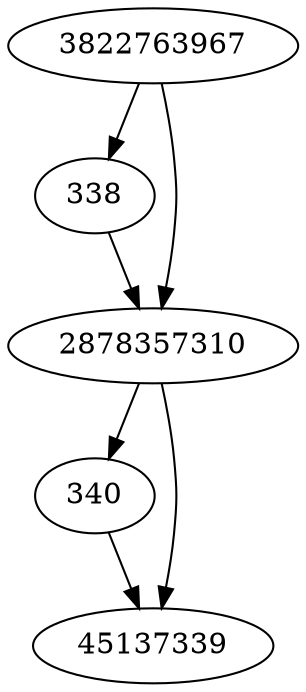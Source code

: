strict digraph  {
338;
340;
45137339;
2878357310;
3822763967;
338 -> 2878357310;
340 -> 45137339;
2878357310 -> 45137339;
2878357310 -> 340;
3822763967 -> 2878357310;
3822763967 -> 338;
}
